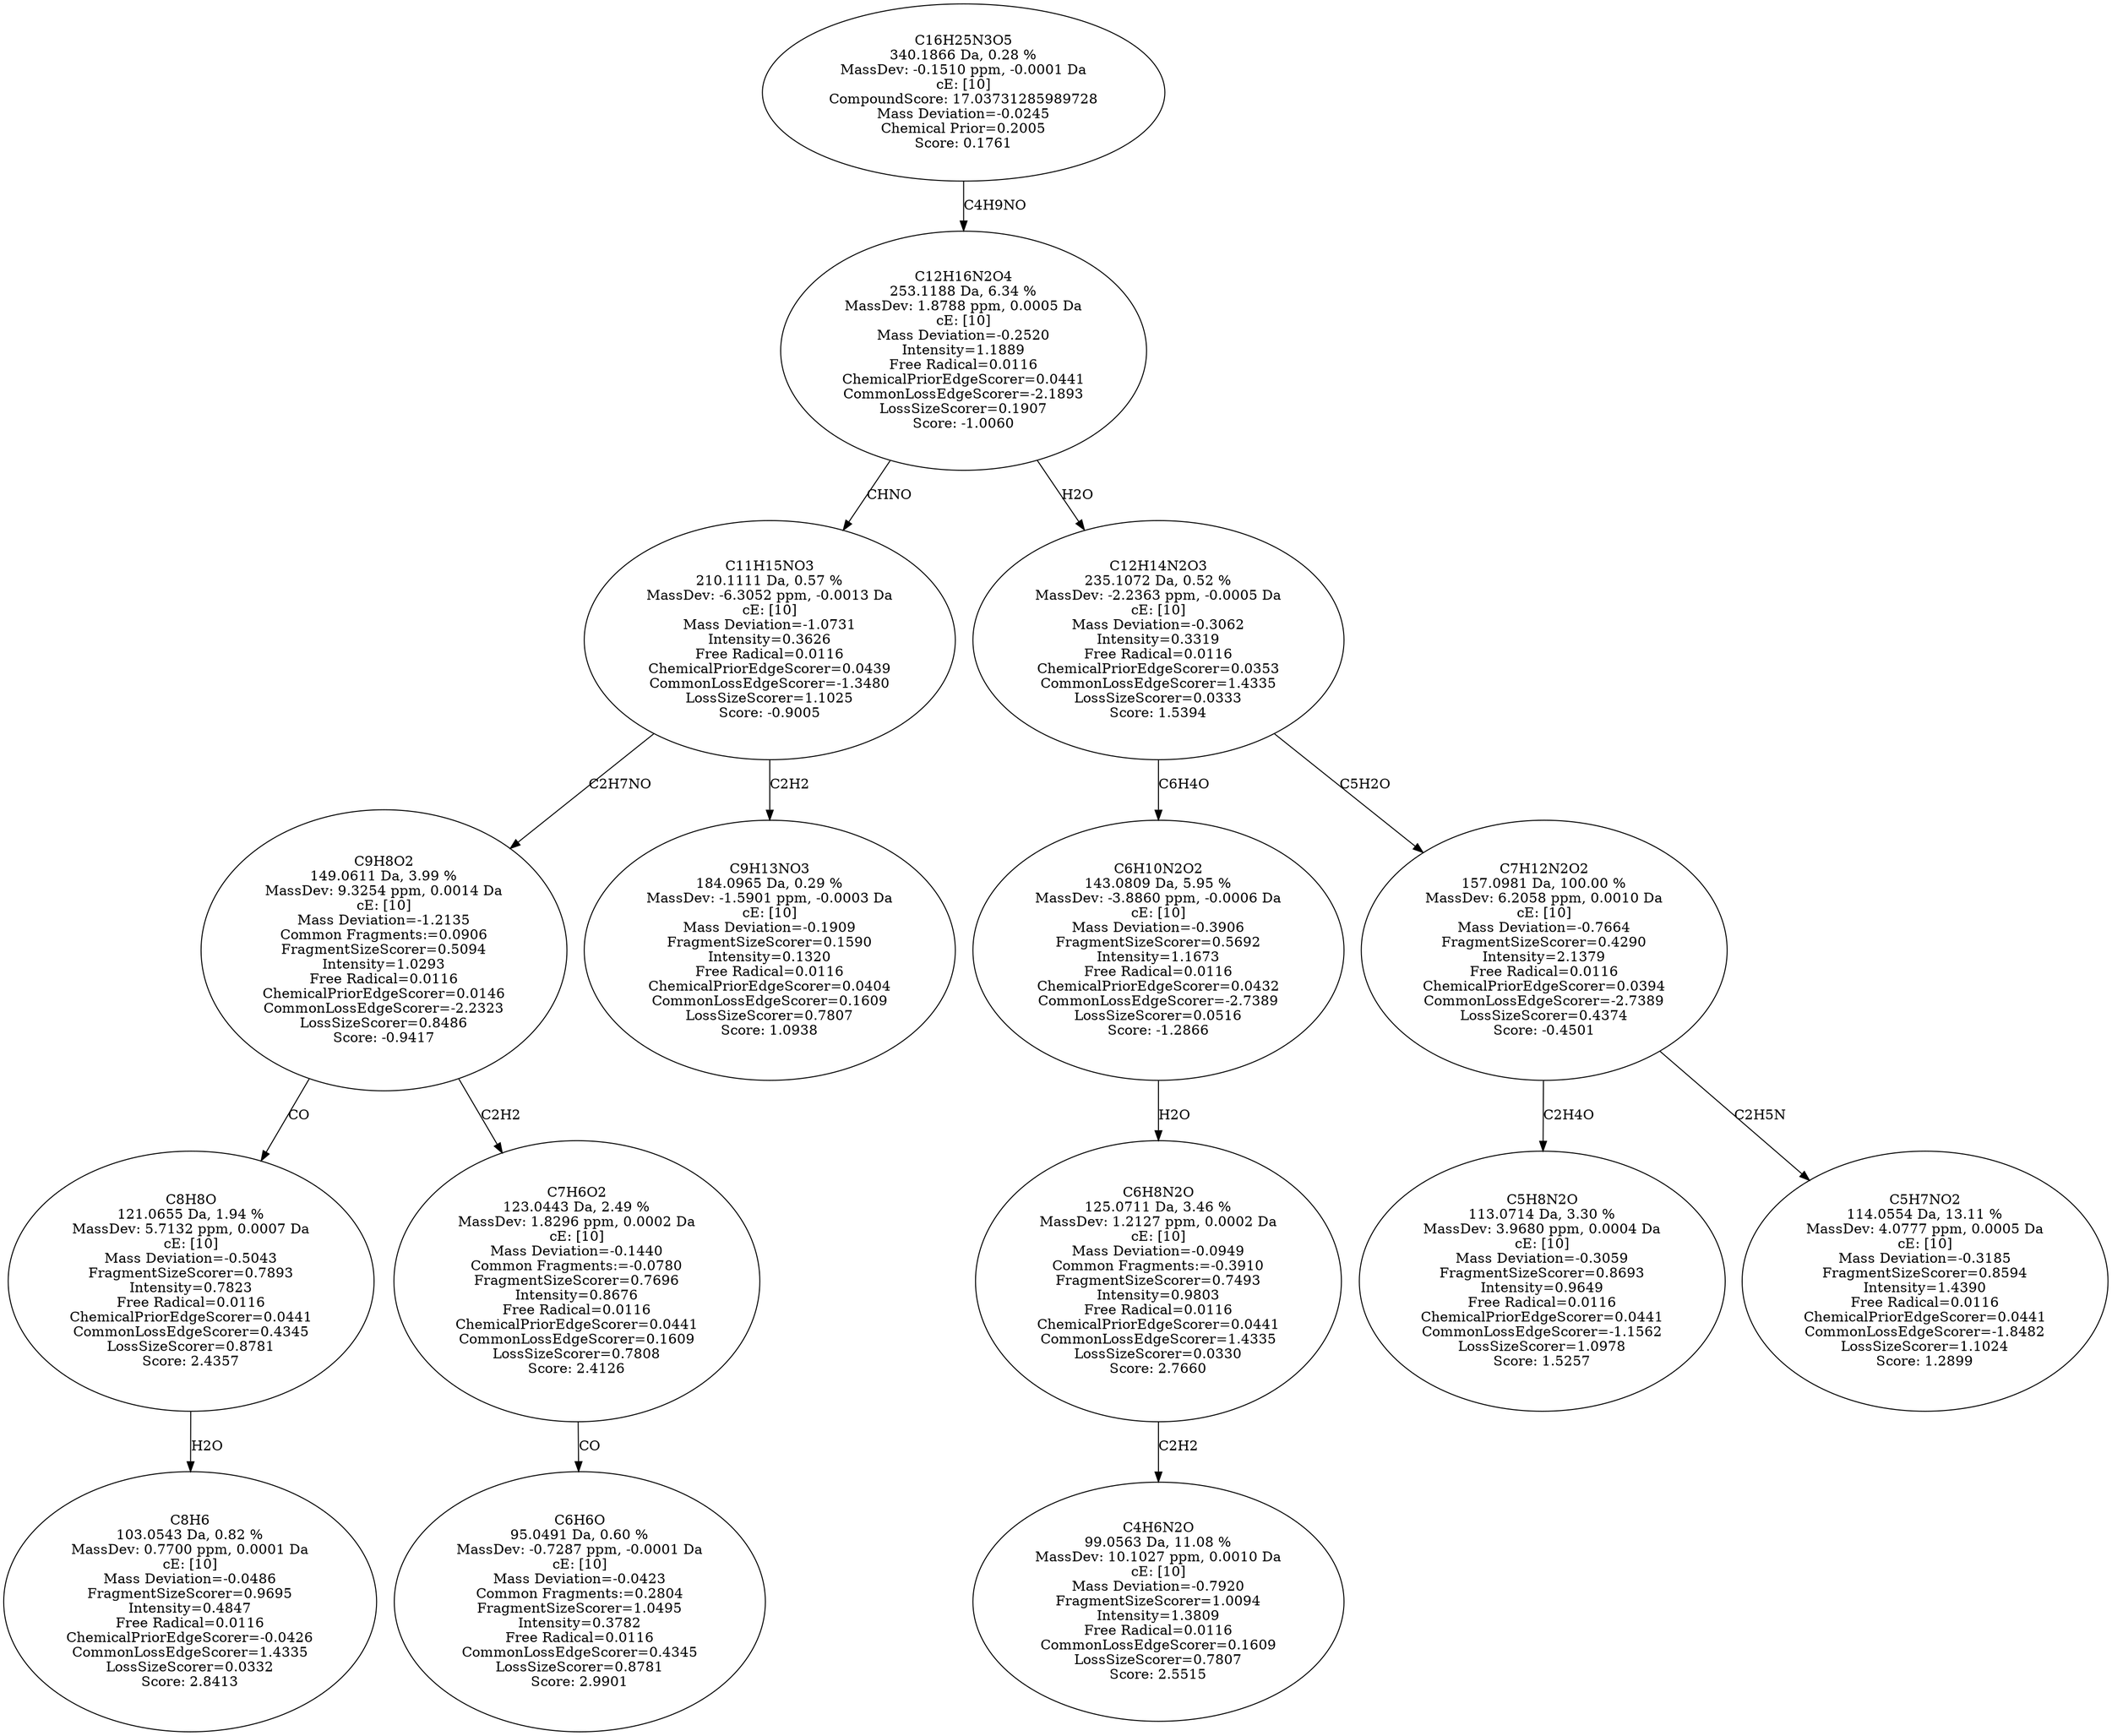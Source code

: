 strict digraph {
v1 [label="C8H6\n103.0543 Da, 0.82 %\nMassDev: 0.7700 ppm, 0.0001 Da\ncE: [10]\nMass Deviation=-0.0486\nFragmentSizeScorer=0.9695\nIntensity=0.4847\nFree Radical=0.0116\nChemicalPriorEdgeScorer=-0.0426\nCommonLossEdgeScorer=1.4335\nLossSizeScorer=0.0332\nScore: 2.8413"];
v2 [label="C8H8O\n121.0655 Da, 1.94 %\nMassDev: 5.7132 ppm, 0.0007 Da\ncE: [10]\nMass Deviation=-0.5043\nFragmentSizeScorer=0.7893\nIntensity=0.7823\nFree Radical=0.0116\nChemicalPriorEdgeScorer=0.0441\nCommonLossEdgeScorer=0.4345\nLossSizeScorer=0.8781\nScore: 2.4357"];
v3 [label="C6H6O\n95.0491 Da, 0.60 %\nMassDev: -0.7287 ppm, -0.0001 Da\ncE: [10]\nMass Deviation=-0.0423\nCommon Fragments:=0.2804\nFragmentSizeScorer=1.0495\nIntensity=0.3782\nFree Radical=0.0116\nCommonLossEdgeScorer=0.4345\nLossSizeScorer=0.8781\nScore: 2.9901"];
v4 [label="C7H6O2\n123.0443 Da, 2.49 %\nMassDev: 1.8296 ppm, 0.0002 Da\ncE: [10]\nMass Deviation=-0.1440\nCommon Fragments:=-0.0780\nFragmentSizeScorer=0.7696\nIntensity=0.8676\nFree Radical=0.0116\nChemicalPriorEdgeScorer=0.0441\nCommonLossEdgeScorer=0.1609\nLossSizeScorer=0.7808\nScore: 2.4126"];
v5 [label="C9H8O2\n149.0611 Da, 3.99 %\nMassDev: 9.3254 ppm, 0.0014 Da\ncE: [10]\nMass Deviation=-1.2135\nCommon Fragments:=0.0906\nFragmentSizeScorer=0.5094\nIntensity=1.0293\nFree Radical=0.0116\nChemicalPriorEdgeScorer=0.0146\nCommonLossEdgeScorer=-2.2323\nLossSizeScorer=0.8486\nScore: -0.9417"];
v6 [label="C9H13NO3\n184.0965 Da, 0.29 %\nMassDev: -1.5901 ppm, -0.0003 Da\ncE: [10]\nMass Deviation=-0.1909\nFragmentSizeScorer=0.1590\nIntensity=0.1320\nFree Radical=0.0116\nChemicalPriorEdgeScorer=0.0404\nCommonLossEdgeScorer=0.1609\nLossSizeScorer=0.7807\nScore: 1.0938"];
v7 [label="C11H15NO3\n210.1111 Da, 0.57 %\nMassDev: -6.3052 ppm, -0.0013 Da\ncE: [10]\nMass Deviation=-1.0731\nIntensity=0.3626\nFree Radical=0.0116\nChemicalPriorEdgeScorer=0.0439\nCommonLossEdgeScorer=-1.3480\nLossSizeScorer=1.1025\nScore: -0.9005"];
v8 [label="C4H6N2O\n99.0563 Da, 11.08 %\nMassDev: 10.1027 ppm, 0.0010 Da\ncE: [10]\nMass Deviation=-0.7920\nFragmentSizeScorer=1.0094\nIntensity=1.3809\nFree Radical=0.0116\nCommonLossEdgeScorer=0.1609\nLossSizeScorer=0.7807\nScore: 2.5515"];
v9 [label="C6H8N2O\n125.0711 Da, 3.46 %\nMassDev: 1.2127 ppm, 0.0002 Da\ncE: [10]\nMass Deviation=-0.0949\nCommon Fragments:=-0.3910\nFragmentSizeScorer=0.7493\nIntensity=0.9803\nFree Radical=0.0116\nChemicalPriorEdgeScorer=0.0441\nCommonLossEdgeScorer=1.4335\nLossSizeScorer=0.0330\nScore: 2.7660"];
v10 [label="C6H10N2O2\n143.0809 Da, 5.95 %\nMassDev: -3.8860 ppm, -0.0006 Da\ncE: [10]\nMass Deviation=-0.3906\nFragmentSizeScorer=0.5692\nIntensity=1.1673\nFree Radical=0.0116\nChemicalPriorEdgeScorer=0.0432\nCommonLossEdgeScorer=-2.7389\nLossSizeScorer=0.0516\nScore: -1.2866"];
v11 [label="C5H8N2O\n113.0714 Da, 3.30 %\nMassDev: 3.9680 ppm, 0.0004 Da\ncE: [10]\nMass Deviation=-0.3059\nFragmentSizeScorer=0.8693\nIntensity=0.9649\nFree Radical=0.0116\nChemicalPriorEdgeScorer=0.0441\nCommonLossEdgeScorer=-1.1562\nLossSizeScorer=1.0978\nScore: 1.5257"];
v12 [label="C5H7NO2\n114.0554 Da, 13.11 %\nMassDev: 4.0777 ppm, 0.0005 Da\ncE: [10]\nMass Deviation=-0.3185\nFragmentSizeScorer=0.8594\nIntensity=1.4390\nFree Radical=0.0116\nChemicalPriorEdgeScorer=0.0441\nCommonLossEdgeScorer=-1.8482\nLossSizeScorer=1.1024\nScore: 1.2899"];
v13 [label="C7H12N2O2\n157.0981 Da, 100.00 %\nMassDev: 6.2058 ppm, 0.0010 Da\ncE: [10]\nMass Deviation=-0.7664\nFragmentSizeScorer=0.4290\nIntensity=2.1379\nFree Radical=0.0116\nChemicalPriorEdgeScorer=0.0394\nCommonLossEdgeScorer=-2.7389\nLossSizeScorer=0.4374\nScore: -0.4501"];
v14 [label="C12H14N2O3\n235.1072 Da, 0.52 %\nMassDev: -2.2363 ppm, -0.0005 Da\ncE: [10]\nMass Deviation=-0.3062\nIntensity=0.3319\nFree Radical=0.0116\nChemicalPriorEdgeScorer=0.0353\nCommonLossEdgeScorer=1.4335\nLossSizeScorer=0.0333\nScore: 1.5394"];
v15 [label="C12H16N2O4\n253.1188 Da, 6.34 %\nMassDev: 1.8788 ppm, 0.0005 Da\ncE: [10]\nMass Deviation=-0.2520\nIntensity=1.1889\nFree Radical=0.0116\nChemicalPriorEdgeScorer=0.0441\nCommonLossEdgeScorer=-2.1893\nLossSizeScorer=0.1907\nScore: -1.0060"];
v16 [label="C16H25N3O5\n340.1866 Da, 0.28 %\nMassDev: -0.1510 ppm, -0.0001 Da\ncE: [10]\nCompoundScore: 17.03731285989728\nMass Deviation=-0.0245\nChemical Prior=0.2005\nScore: 0.1761"];
v2 -> v1 [label="H2O"];
v5 -> v2 [label="CO"];
v4 -> v3 [label="CO"];
v5 -> v4 [label="C2H2"];
v7 -> v5 [label="C2H7NO"];
v7 -> v6 [label="C2H2"];
v15 -> v7 [label="CHNO"];
v9 -> v8 [label="C2H2"];
v10 -> v9 [label="H2O"];
v14 -> v10 [label="C6H4O"];
v13 -> v11 [label="C2H4O"];
v13 -> v12 [label="C2H5N"];
v14 -> v13 [label="C5H2O"];
v15 -> v14 [label="H2O"];
v16 -> v15 [label="C4H9NO"];
}